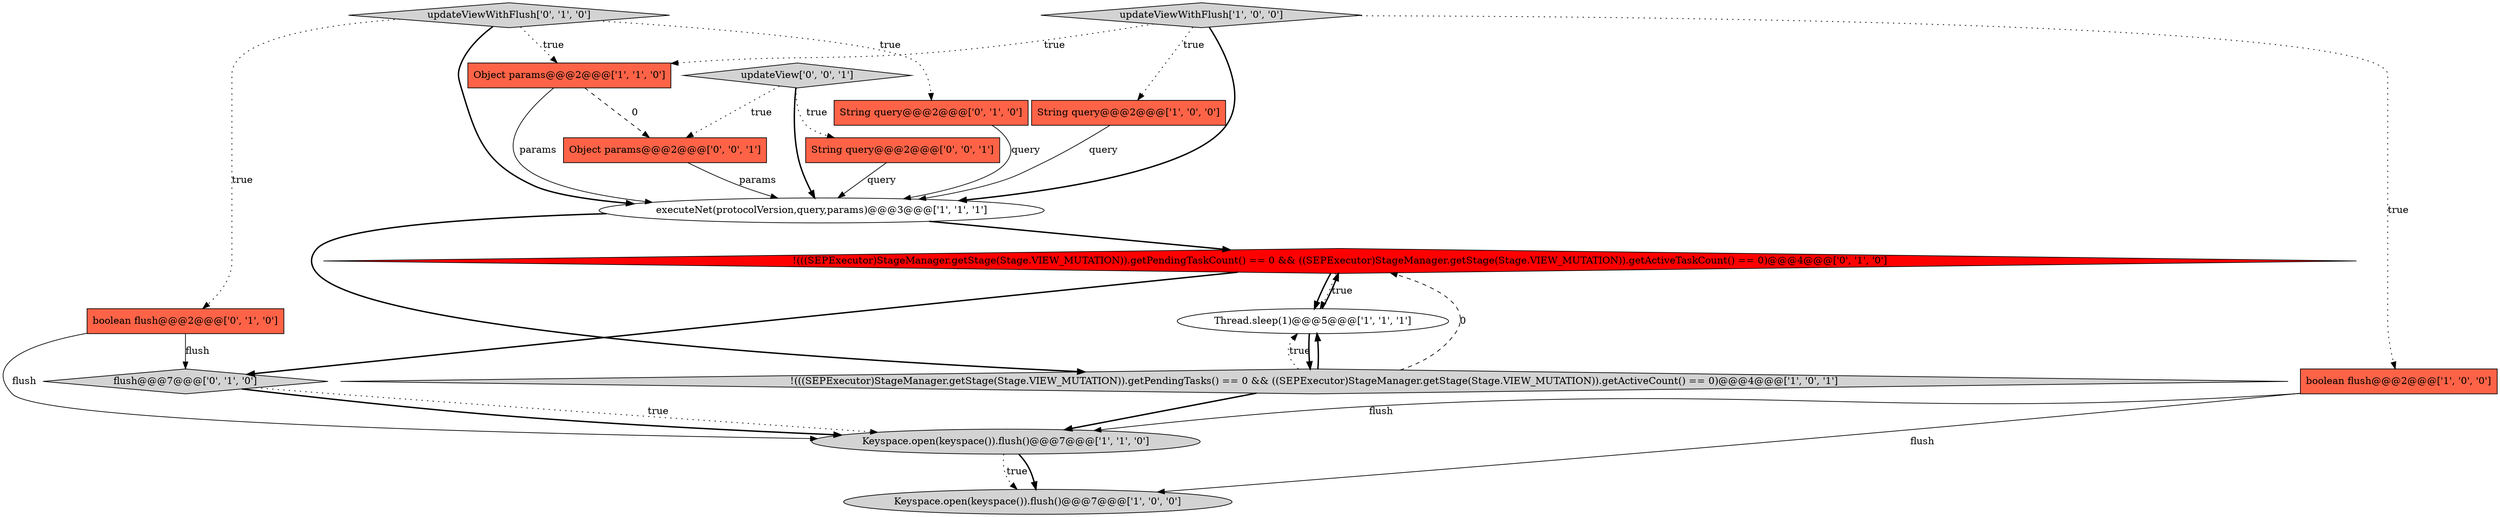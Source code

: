 digraph {
5 [style = filled, label = "Keyspace.open(keyspace()).flush()@@@7@@@['1', '0', '0']", fillcolor = lightgray, shape = ellipse image = "AAA0AAABBB1BBB"];
11 [style = filled, label = "flush@@@7@@@['0', '1', '0']", fillcolor = lightgray, shape = diamond image = "AAA0AAABBB2BBB"];
9 [style = filled, label = "updateViewWithFlush['0', '1', '0']", fillcolor = lightgray, shape = diamond image = "AAA0AAABBB2BBB"];
10 [style = filled, label = "!(((SEPExecutor)StageManager.getStage(Stage.VIEW_MUTATION)).getPendingTaskCount() == 0 && ((SEPExecutor)StageManager.getStage(Stage.VIEW_MUTATION)).getActiveTaskCount() == 0)@@@4@@@['0', '1', '0']", fillcolor = red, shape = diamond image = "AAA1AAABBB2BBB"];
12 [style = filled, label = "boolean flush@@@2@@@['0', '1', '0']", fillcolor = tomato, shape = box image = "AAA0AAABBB2BBB"];
3 [style = filled, label = "Thread.sleep(1)@@@5@@@['1', '1', '1']", fillcolor = white, shape = ellipse image = "AAA0AAABBB1BBB"];
0 [style = filled, label = "!(((SEPExecutor)StageManager.getStage(Stage.VIEW_MUTATION)).getPendingTasks() == 0 && ((SEPExecutor)StageManager.getStage(Stage.VIEW_MUTATION)).getActiveCount() == 0)@@@4@@@['1', '0', '1']", fillcolor = lightgray, shape = diamond image = "AAA0AAABBB1BBB"];
7 [style = filled, label = "Keyspace.open(keyspace()).flush()@@@7@@@['1', '1', '0']", fillcolor = lightgray, shape = ellipse image = "AAA0AAABBB1BBB"];
2 [style = filled, label = "boolean flush@@@2@@@['1', '0', '0']", fillcolor = tomato, shape = box image = "AAA0AAABBB1BBB"];
1 [style = filled, label = "String query@@@2@@@['1', '0', '0']", fillcolor = tomato, shape = box image = "AAA0AAABBB1BBB"];
15 [style = filled, label = "String query@@@2@@@['0', '0', '1']", fillcolor = tomato, shape = box image = "AAA0AAABBB3BBB"];
8 [style = filled, label = "updateViewWithFlush['1', '0', '0']", fillcolor = lightgray, shape = diamond image = "AAA0AAABBB1BBB"];
6 [style = filled, label = "Object params@@@2@@@['1', '1', '0']", fillcolor = tomato, shape = box image = "AAA0AAABBB1BBB"];
16 [style = filled, label = "Object params@@@2@@@['0', '0', '1']", fillcolor = tomato, shape = box image = "AAA0AAABBB3BBB"];
4 [style = filled, label = "executeNet(protocolVersion,query,params)@@@3@@@['1', '1', '1']", fillcolor = white, shape = ellipse image = "AAA0AAABBB1BBB"];
13 [style = filled, label = "String query@@@2@@@['0', '1', '0']", fillcolor = tomato, shape = box image = "AAA0AAABBB2BBB"];
14 [style = filled, label = "updateView['0', '0', '1']", fillcolor = lightgray, shape = diamond image = "AAA0AAABBB3BBB"];
0->3 [style = bold, label=""];
4->10 [style = bold, label=""];
11->7 [style = dotted, label="true"];
9->12 [style = dotted, label="true"];
15->4 [style = solid, label="query"];
2->7 [style = solid, label="flush"];
8->2 [style = dotted, label="true"];
9->4 [style = bold, label=""];
10->3 [style = dotted, label="true"];
10->3 [style = bold, label=""];
13->4 [style = solid, label="query"];
9->6 [style = dotted, label="true"];
0->10 [style = dashed, label="0"];
3->0 [style = bold, label=""];
4->0 [style = bold, label=""];
0->7 [style = bold, label=""];
7->5 [style = dotted, label="true"];
16->4 [style = solid, label="params"];
14->16 [style = dotted, label="true"];
8->1 [style = dotted, label="true"];
3->10 [style = bold, label=""];
14->15 [style = dotted, label="true"];
7->5 [style = bold, label=""];
6->16 [style = dashed, label="0"];
6->4 [style = solid, label="params"];
8->6 [style = dotted, label="true"];
12->11 [style = solid, label="flush"];
12->7 [style = solid, label="flush"];
9->13 [style = dotted, label="true"];
0->3 [style = dotted, label="true"];
8->4 [style = bold, label=""];
1->4 [style = solid, label="query"];
2->5 [style = solid, label="flush"];
11->7 [style = bold, label=""];
14->4 [style = bold, label=""];
10->11 [style = bold, label=""];
}
